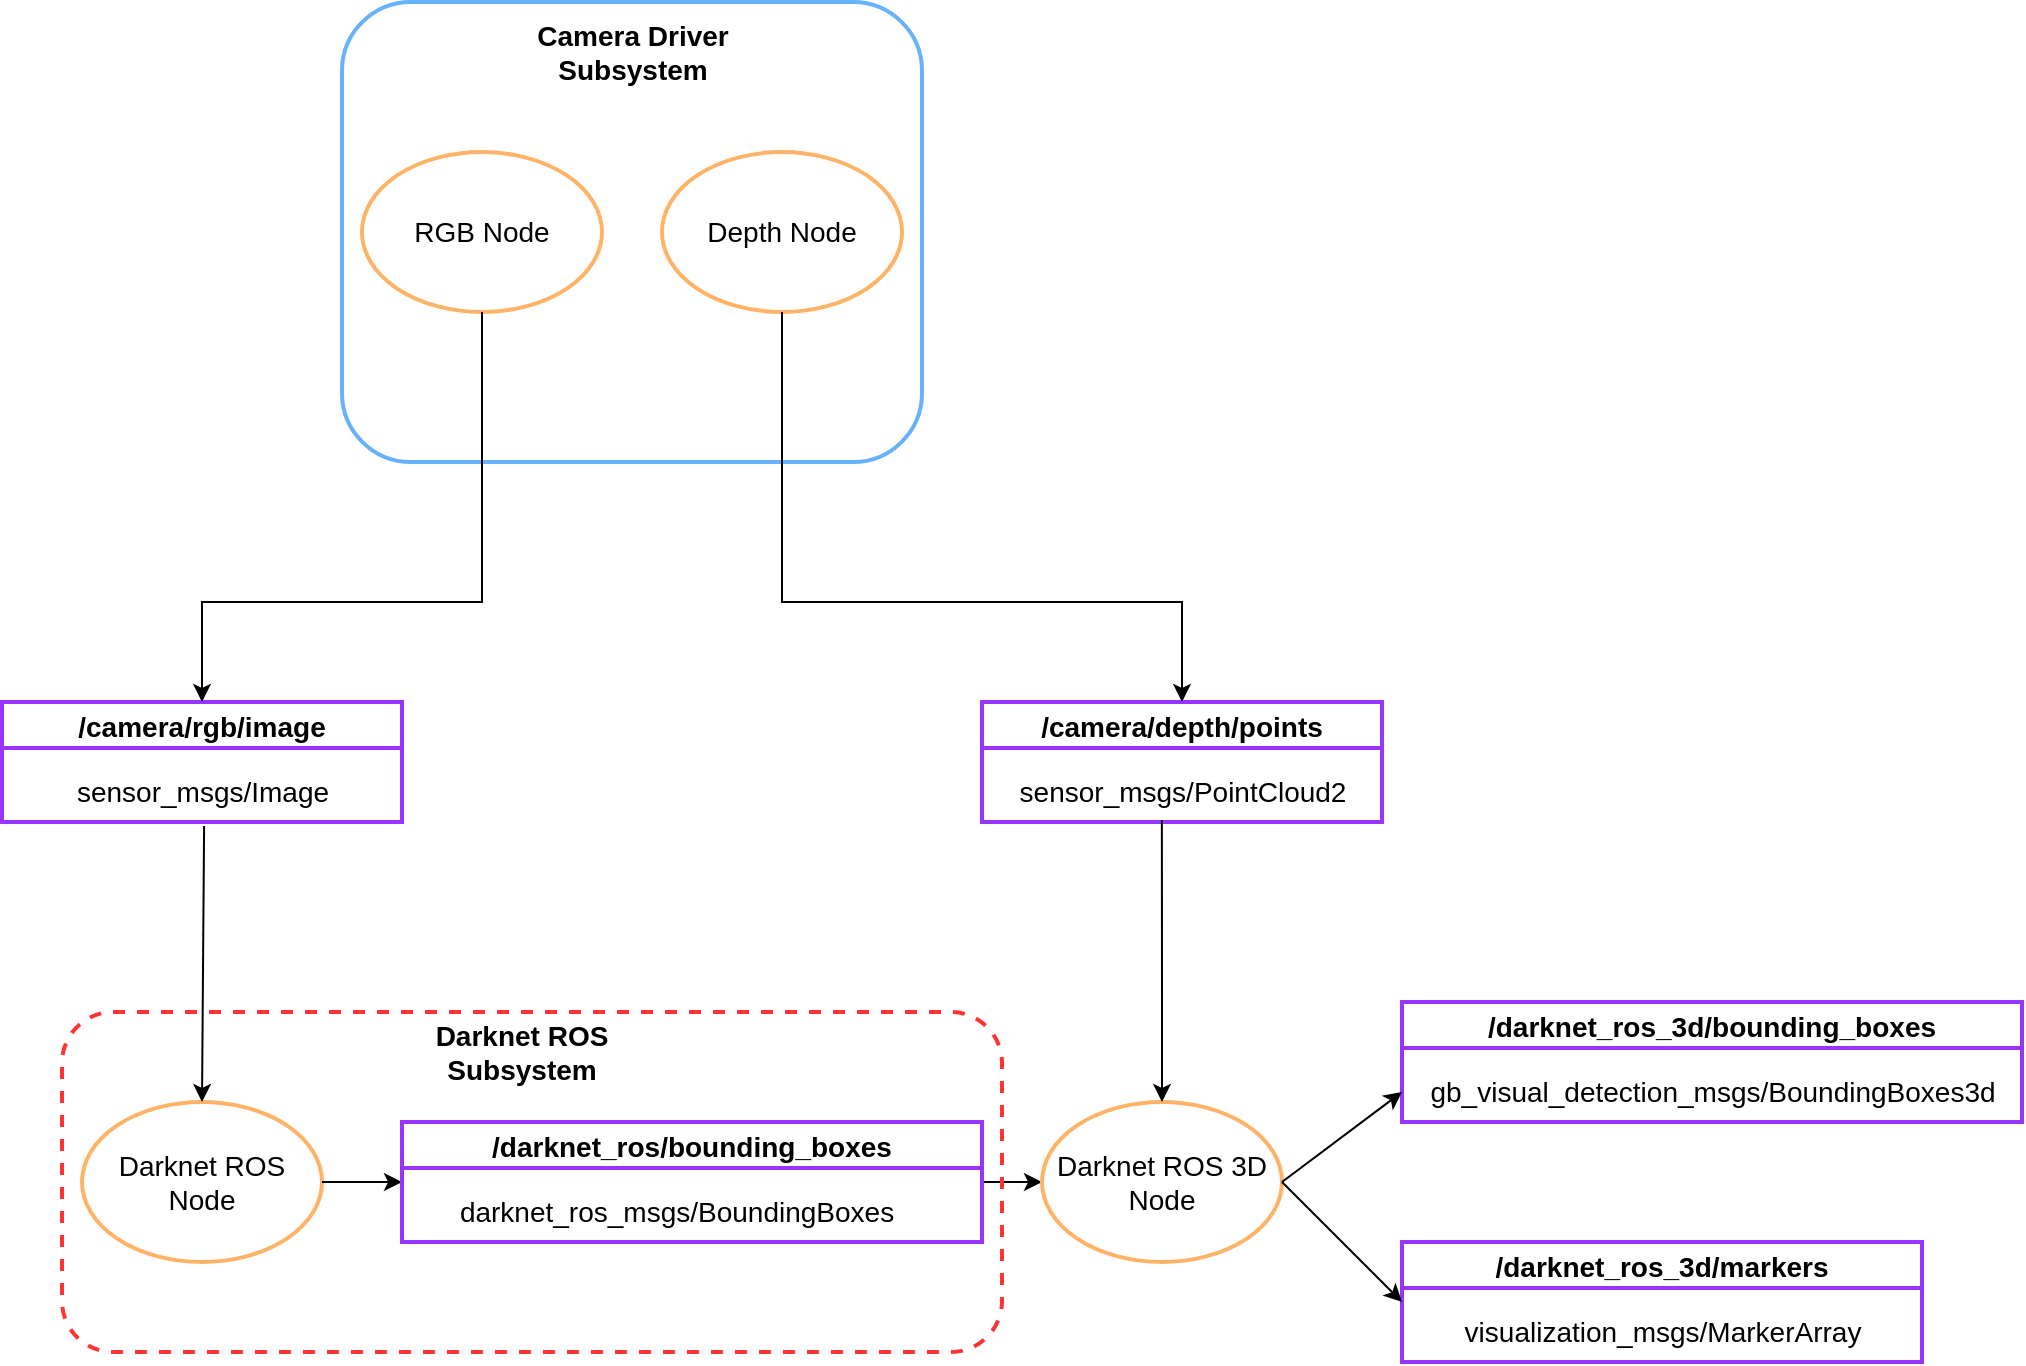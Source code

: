<mxfile version="20.4.1" type="github">
  <diagram id="prtHgNgQTEPvFCAcTncT" name="Page-1">
    <mxGraphModel dx="2219" dy="913" grid="1" gridSize="10" guides="1" tooltips="1" connect="1" arrows="1" fold="1" page="1" pageScale="1" pageWidth="827" pageHeight="1169" math="0" shadow="0">
      <root>
        <mxCell id="0" />
        <mxCell id="1" parent="0" />
        <mxCell id="816tmAHv5r7IAD_qv0HO-7" value="/camera/rgb/image" style="swimlane;strokeColor=#9933FF;strokeWidth=2;fontSize=14;" vertex="1" parent="1">
          <mxGeometry x="-60" y="410" width="200" height="60" as="geometry">
            <mxRectangle x="250" y="140" width="180" height="30" as="alternateBounds" />
          </mxGeometry>
        </mxCell>
        <mxCell id="816tmAHv5r7IAD_qv0HO-9" value="sensor_msgs/Image" style="text;html=1;align=center;verticalAlign=middle;resizable=0;points=[];autosize=1;strokeColor=none;fillColor=none;fontSize=14;" vertex="1" parent="816tmAHv5r7IAD_qv0HO-7">
          <mxGeometry x="25" y="30" width="150" height="30" as="geometry" />
        </mxCell>
        <mxCell id="816tmAHv5r7IAD_qv0HO-10" value="" style="group" vertex="1" connectable="0" parent="1">
          <mxGeometry x="100" y="60" width="290" height="230" as="geometry" />
        </mxCell>
        <mxCell id="816tmAHv5r7IAD_qv0HO-1" value="" style="rounded=1;whiteSpace=wrap;html=1;strokeColor=#66B2FF;strokeWidth=2;" vertex="1" parent="816tmAHv5r7IAD_qv0HO-10">
          <mxGeometry x="10" width="290" height="230" as="geometry" />
        </mxCell>
        <mxCell id="816tmAHv5r7IAD_qv0HO-2" value="&lt;font style=&quot;font-size: 14px;&quot;&gt;&lt;b&gt;Camera Driver Subsystem&lt;/b&gt;&lt;/font&gt;" style="text;html=1;strokeColor=none;fillColor=none;align=center;verticalAlign=middle;whiteSpace=wrap;rounded=0;" vertex="1" parent="816tmAHv5r7IAD_qv0HO-10">
          <mxGeometry x="92.5" y="10" width="125" height="30" as="geometry" />
        </mxCell>
        <mxCell id="816tmAHv5r7IAD_qv0HO-3" value="&lt;div&gt;RGB Node&lt;br&gt;&lt;/div&gt;" style="ellipse;whiteSpace=wrap;html=1;fontSize=14;strokeColor=#FFB366;strokeWidth=2;" vertex="1" parent="816tmAHv5r7IAD_qv0HO-10">
          <mxGeometry x="20" y="75" width="120" height="80" as="geometry" />
        </mxCell>
        <mxCell id="816tmAHv5r7IAD_qv0HO-4" value="&lt;div&gt;Depth Node&lt;br&gt;&lt;/div&gt;" style="ellipse;whiteSpace=wrap;html=1;fontSize=14;strokeColor=#FFB366;strokeWidth=2;" vertex="1" parent="816tmAHv5r7IAD_qv0HO-10">
          <mxGeometry x="170" y="75" width="120" height="80" as="geometry" />
        </mxCell>
        <mxCell id="816tmAHv5r7IAD_qv0HO-11" value="Darknet ROS Node" style="ellipse;whiteSpace=wrap;html=1;fontSize=14;strokeColor=#FFB366;strokeWidth=2;" vertex="1" parent="1">
          <mxGeometry x="-20" y="610" width="120" height="80" as="geometry" />
        </mxCell>
        <mxCell id="816tmAHv5r7IAD_qv0HO-12" value="/camera/depth/points" style="swimlane;strokeColor=#9933FF;strokeWidth=2;fontSize=14;" vertex="1" parent="1">
          <mxGeometry x="430" y="410" width="200" height="60" as="geometry">
            <mxRectangle x="250" y="140" width="180" height="30" as="alternateBounds" />
          </mxGeometry>
        </mxCell>
        <mxCell id="816tmAHv5r7IAD_qv0HO-13" value="&lt;div&gt;sensor_msgs/PointCloud2&lt;/div&gt;" style="text;html=1;align=center;verticalAlign=middle;resizable=0;points=[];autosize=1;strokeColor=none;fillColor=none;fontSize=14;" vertex="1" parent="816tmAHv5r7IAD_qv0HO-12">
          <mxGeometry x="5" y="30" width="190" height="30" as="geometry" />
        </mxCell>
        <mxCell id="816tmAHv5r7IAD_qv0HO-18" style="edgeStyle=orthogonalEdgeStyle;rounded=0;orthogonalLoop=1;jettySize=auto;html=1;exitX=0.5;exitY=1;exitDx=0;exitDy=0;entryX=0.5;entryY=0;entryDx=0;entryDy=0;fontSize=14;" edge="1" parent="1" source="816tmAHv5r7IAD_qv0HO-4" target="816tmAHv5r7IAD_qv0HO-12">
          <mxGeometry relative="1" as="geometry">
            <Array as="points">
              <mxPoint x="330" y="360" />
              <mxPoint x="530" y="360" />
            </Array>
          </mxGeometry>
        </mxCell>
        <mxCell id="816tmAHv5r7IAD_qv0HO-15" style="edgeStyle=orthogonalEdgeStyle;rounded=0;orthogonalLoop=1;jettySize=auto;html=1;exitX=0.5;exitY=1;exitDx=0;exitDy=0;fontSize=14;entryX=0.5;entryY=0;entryDx=0;entryDy=0;" edge="1" parent="1" source="816tmAHv5r7IAD_qv0HO-3" target="816tmAHv5r7IAD_qv0HO-7">
          <mxGeometry relative="1" as="geometry">
            <mxPoint x="30" y="400" as="targetPoint" />
            <Array as="points">
              <mxPoint x="180" y="360" />
              <mxPoint x="40" y="360" />
            </Array>
          </mxGeometry>
        </mxCell>
        <mxCell id="816tmAHv5r7IAD_qv0HO-19" value="" style="endArrow=classic;html=1;rounded=0;fontSize=14;exitX=1;exitY=0.5;exitDx=0;exitDy=0;" edge="1" parent="1" source="816tmAHv5r7IAD_qv0HO-11">
          <mxGeometry width="50" height="50" relative="1" as="geometry">
            <mxPoint x="140" y="650" as="sourcePoint" />
            <mxPoint x="140" y="650" as="targetPoint" />
          </mxGeometry>
        </mxCell>
        <mxCell id="816tmAHv5r7IAD_qv0HO-20" value="" style="endArrow=classic;html=1;rounded=0;fontSize=14;exitX=0.507;exitY=1.067;exitDx=0;exitDy=0;exitPerimeter=0;entryX=0.5;entryY=0;entryDx=0;entryDy=0;" edge="1" parent="1" source="816tmAHv5r7IAD_qv0HO-9" target="816tmAHv5r7IAD_qv0HO-11">
          <mxGeometry width="50" height="50" relative="1" as="geometry">
            <mxPoint x="110" y="570" as="sourcePoint" />
            <mxPoint x="160" y="520" as="targetPoint" />
          </mxGeometry>
        </mxCell>
        <mxCell id="816tmAHv5r7IAD_qv0HO-23" style="edgeStyle=orthogonalEdgeStyle;rounded=0;orthogonalLoop=1;jettySize=auto;html=1;exitX=1;exitY=0.5;exitDx=0;exitDy=0;fontSize=14;entryX=0;entryY=0.5;entryDx=0;entryDy=0;" edge="1" parent="1" source="816tmAHv5r7IAD_qv0HO-21" target="816tmAHv5r7IAD_qv0HO-24">
          <mxGeometry relative="1" as="geometry">
            <mxPoint x="430" y="650" as="targetPoint" />
            <Array as="points" />
          </mxGeometry>
        </mxCell>
        <mxCell id="816tmAHv5r7IAD_qv0HO-21" value="/darknet_ros/bounding_boxes" style="swimlane;strokeColor=#9933FF;strokeWidth=2;fontSize=14;" vertex="1" parent="1">
          <mxGeometry x="140" y="620" width="290" height="60" as="geometry">
            <mxRectangle x="250" y="140" width="180" height="30" as="alternateBounds" />
          </mxGeometry>
        </mxCell>
        <mxCell id="816tmAHv5r7IAD_qv0HO-22" value="darknet_ros_msgs/BoundingBoxes" style="text;html=1;align=center;verticalAlign=middle;resizable=0;points=[];autosize=1;strokeColor=none;fillColor=none;fontSize=14;" vertex="1" parent="816tmAHv5r7IAD_qv0HO-21">
          <mxGeometry x="17" y="30" width="240" height="30" as="geometry" />
        </mxCell>
        <mxCell id="816tmAHv5r7IAD_qv0HO-24" value="Darknet ROS 3D Node" style="ellipse;whiteSpace=wrap;html=1;fontSize=14;strokeColor=#FFB366;strokeWidth=2;" vertex="1" parent="1">
          <mxGeometry x="460" y="610" width="120" height="80" as="geometry" />
        </mxCell>
        <mxCell id="816tmAHv5r7IAD_qv0HO-25" value="" style="endArrow=classic;html=1;rounded=0;fontSize=14;entryX=0.5;entryY=0;entryDx=0;entryDy=0;exitX=0.447;exitY=0.967;exitDx=0;exitDy=0;exitPerimeter=0;" edge="1" parent="1" source="816tmAHv5r7IAD_qv0HO-13" target="816tmAHv5r7IAD_qv0HO-24">
          <mxGeometry width="50" height="50" relative="1" as="geometry">
            <mxPoint x="490" y="530" as="sourcePoint" />
            <mxPoint x="505" y="520" as="targetPoint" />
            <Array as="points">
              <mxPoint x="520" y="560" />
            </Array>
          </mxGeometry>
        </mxCell>
        <mxCell id="816tmAHv5r7IAD_qv0HO-28" value="/darknet_ros_3d/bounding_boxes" style="swimlane;strokeColor=#9933FF;strokeWidth=2;fontSize=14;" vertex="1" parent="1">
          <mxGeometry x="640" y="560" width="310" height="60" as="geometry">
            <mxRectangle x="250" y="140" width="180" height="30" as="alternateBounds" />
          </mxGeometry>
        </mxCell>
        <mxCell id="816tmAHv5r7IAD_qv0HO-29" value="gb_visual_detection_msgs/BoundingBoxes3d" style="text;html=1;align=center;verticalAlign=middle;resizable=0;points=[];autosize=1;strokeColor=none;fillColor=none;fontSize=14;" vertex="1" parent="816tmAHv5r7IAD_qv0HO-28">
          <mxGeometry y="30" width="310" height="30" as="geometry" />
        </mxCell>
        <mxCell id="816tmAHv5r7IAD_qv0HO-31" value="" style="endArrow=classic;html=1;rounded=0;fontSize=14;entryX=0;entryY=0.75;entryDx=0;entryDy=0;exitX=1;exitY=0.5;exitDx=0;exitDy=0;" edge="1" parent="1" source="816tmAHv5r7IAD_qv0HO-24" target="816tmAHv5r7IAD_qv0HO-28">
          <mxGeometry width="50" height="50" relative="1" as="geometry">
            <mxPoint x="560" y="640" as="sourcePoint" />
            <mxPoint x="610" y="590" as="targetPoint" />
          </mxGeometry>
        </mxCell>
        <mxCell id="816tmAHv5r7IAD_qv0HO-27" value="&lt;b&gt;Darknet ROS Subsystem&lt;/b&gt;" style="text;html=1;strokeColor=none;fillColor=none;align=center;verticalAlign=middle;whiteSpace=wrap;rounded=0;dashed=1;strokeWidth=2;fontSize=14;" vertex="1" parent="1">
          <mxGeometry x="140" y="570" width="120" height="30" as="geometry" />
        </mxCell>
        <mxCell id="816tmAHv5r7IAD_qv0HO-26" value="" style="rounded=1;whiteSpace=wrap;html=1;strokeColor=#FF3333;strokeWidth=2;fontSize=14;fillColor=none;dashed=1;" vertex="1" parent="1">
          <mxGeometry x="-30" y="565" width="470" height="170" as="geometry" />
        </mxCell>
        <mxCell id="816tmAHv5r7IAD_qv0HO-32" value="/darknet_ros_3d/markers" style="swimlane;strokeColor=#9933FF;strokeWidth=2;fontSize=14;" vertex="1" parent="1">
          <mxGeometry x="640" y="680" width="260" height="60" as="geometry">
            <mxRectangle x="250" y="140" width="180" height="30" as="alternateBounds" />
          </mxGeometry>
        </mxCell>
        <mxCell id="816tmAHv5r7IAD_qv0HO-33" value="visualization_msgs/MarkerArray" style="text;html=1;align=center;verticalAlign=middle;resizable=0;points=[];autosize=1;strokeColor=none;fillColor=none;fontSize=14;" vertex="1" parent="816tmAHv5r7IAD_qv0HO-32">
          <mxGeometry x="20" y="30" width="220" height="30" as="geometry" />
        </mxCell>
        <mxCell id="816tmAHv5r7IAD_qv0HO-34" value="" style="endArrow=classic;html=1;rounded=0;fontSize=14;exitX=1;exitY=0.5;exitDx=0;exitDy=0;entryX=0;entryY=0.5;entryDx=0;entryDy=0;" edge="1" parent="1" source="816tmAHv5r7IAD_qv0HO-24" target="816tmAHv5r7IAD_qv0HO-32">
          <mxGeometry width="50" height="50" relative="1" as="geometry">
            <mxPoint x="600" y="530" as="sourcePoint" />
            <mxPoint x="640" y="760" as="targetPoint" />
          </mxGeometry>
        </mxCell>
      </root>
    </mxGraphModel>
  </diagram>
</mxfile>
